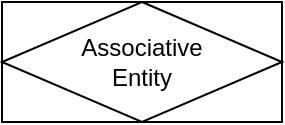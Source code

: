 <mxfile version="20.5.3" type="github"><diagram id="guL1OvX3s-YI7Q-PG9yq" name="Page-1"><mxGraphModel dx="782" dy="468" grid="1" gridSize="10" guides="1" tooltips="1" connect="1" arrows="1" fold="1" page="1" pageScale="1" pageWidth="850" pageHeight="1100" math="0" shadow="0"><root><mxCell id="0"/><mxCell id="1" parent="0"/><mxCell id="i3xdSZuobjTz5B_qXFNn-11" value="Associative&#10;Entity" style="shape=associativeEntity;whiteSpace=wrap;html=1;align=center;" vertex="1" parent="1"><mxGeometry x="330" y="220" width="140" height="60" as="geometry"/></mxCell></root></mxGraphModel></diagram></mxfile>